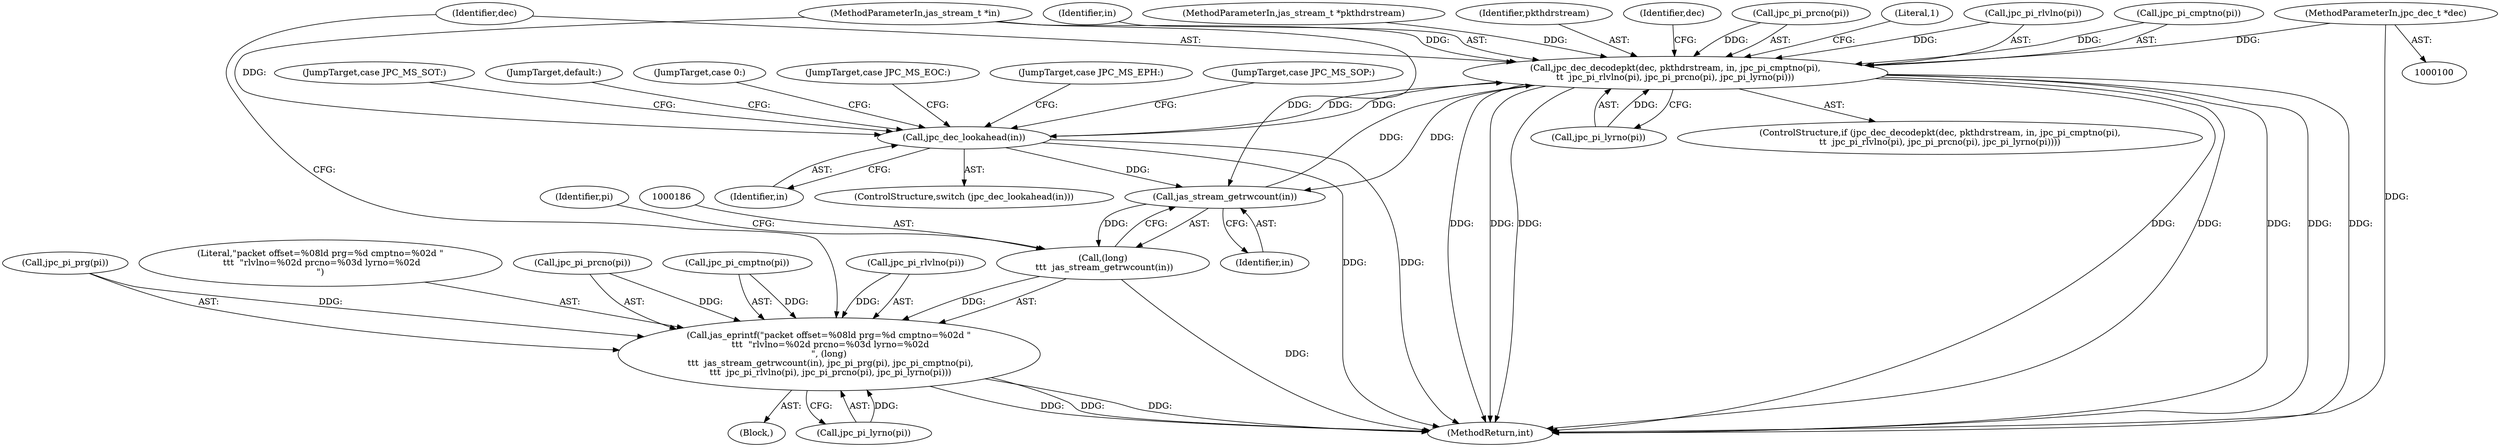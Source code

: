 digraph "0_jasper_aa0b0f79ade5eef8b0e7a214c03f5af54b36ba7d_3@pointer" {
"1000101" [label="(MethodParameterIn,jpc_dec_t *dec)"];
"1000200" [label="(Call,jpc_dec_decodepkt(dec, pkthdrstream, in, jpc_pi_cmptno(pi),\n\t\t  jpc_pi_rlvlno(pi), jpc_pi_prcno(pi), jpc_pi_lyrno(pi)))"];
"1000134" [label="(Call,jpc_dec_lookahead(in))"];
"1000187" [label="(Call,jas_stream_getrwcount(in))"];
"1000185" [label="(Call,(long)\n \t\t\t  jas_stream_getrwcount(in))"];
"1000183" [label="(Call,jas_eprintf(\"packet offset=%08ld prg=%d cmptno=%02d \"\n \t\t\t  \"rlvlno=%02d prcno=%03d lyrno=%02d\n\", (long)\n \t\t\t  jas_stream_getrwcount(in), jpc_pi_prg(pi), jpc_pi_cmptno(pi),\n \t\t\t  jpc_pi_rlvlno(pi), jpc_pi_prcno(pi), jpc_pi_lyrno(pi)))"];
"1000182" [label="(Block,)"];
"1000197" [label="(Call,jpc_pi_lyrno(pi))"];
"1000188" [label="(Identifier,in)"];
"1000191" [label="(Call,jpc_pi_cmptno(pi))"];
"1000137" [label="(JumpTarget,case JPC_MS_EOC:)"];
"1000143" [label="(JumpTarget,case JPC_MS_EPH:)"];
"1000215" [label="(Literal,1)"];
"1000222" [label="(MethodReturn,int)"];
"1000206" [label="(Call,jpc_pi_rlvlno(pi))"];
"1000204" [label="(Call,jpc_pi_cmptno(pi))"];
"1000210" [label="(Call,jpc_pi_lyrno(pi))"];
"1000189" [label="(Call,jpc_pi_prg(pi))"];
"1000190" [label="(Identifier,pi)"];
"1000184" [label="(Literal,\"packet offset=%08ld prg=%d cmptno=%02d \"\n \t\t\t  \"rlvlno=%02d prcno=%03d lyrno=%02d\n\")"];
"1000142" [label="(JumpTarget,case JPC_MS_SOP:)"];
"1000101" [label="(MethodParameterIn,jpc_dec_t *dec)"];
"1000138" [label="(JumpTarget,case JPC_MS_SOT:)"];
"1000135" [label="(Identifier,in)"];
"1000203" [label="(Identifier,in)"];
"1000200" [label="(Call,jpc_dec_decodepkt(dec, pkthdrstream, in, jpc_pi_cmptno(pi),\n\t\t  jpc_pi_rlvlno(pi), jpc_pi_prcno(pi), jpc_pi_lyrno(pi)))"];
"1000146" [label="(JumpTarget,default:)"];
"1000183" [label="(Call,jas_eprintf(\"packet offset=%08ld prg=%d cmptno=%02d \"\n \t\t\t  \"rlvlno=%02d prcno=%03d lyrno=%02d\n\", (long)\n \t\t\t  jas_stream_getrwcount(in), jpc_pi_prg(pi), jpc_pi_cmptno(pi),\n \t\t\t  jpc_pi_rlvlno(pi), jpc_pi_prcno(pi), jpc_pi_lyrno(pi)))"];
"1000133" [label="(ControlStructure,switch (jpc_dec_lookahead(in)))"];
"1000187" [label="(Call,jas_stream_getrwcount(in))"];
"1000103" [label="(MethodParameterIn,jas_stream_t *in)"];
"1000102" [label="(MethodParameterIn,jas_stream_t *pkthdrstream)"];
"1000202" [label="(Identifier,pkthdrstream)"];
"1000195" [label="(Call,jpc_pi_prcno(pi))"];
"1000201" [label="(Identifier,dec)"];
"1000134" [label="(Call,jpc_dec_lookahead(in))"];
"1000218" [label="(Identifier,dec)"];
"1000208" [label="(Call,jpc_pi_prcno(pi))"];
"1000199" [label="(ControlStructure,if (jpc_dec_decodepkt(dec, pkthdrstream, in, jpc_pi_cmptno(pi),\n\t\t  jpc_pi_rlvlno(pi), jpc_pi_prcno(pi), jpc_pi_lyrno(pi))))"];
"1000185" [label="(Call,(long)\n \t\t\t  jas_stream_getrwcount(in))"];
"1000193" [label="(Call,jpc_pi_rlvlno(pi))"];
"1000144" [label="(JumpTarget,case 0:)"];
"1000101" -> "1000100"  [label="AST: "];
"1000101" -> "1000222"  [label="DDG: "];
"1000101" -> "1000200"  [label="DDG: "];
"1000200" -> "1000199"  [label="AST: "];
"1000200" -> "1000210"  [label="CFG: "];
"1000201" -> "1000200"  [label="AST: "];
"1000202" -> "1000200"  [label="AST: "];
"1000203" -> "1000200"  [label="AST: "];
"1000204" -> "1000200"  [label="AST: "];
"1000206" -> "1000200"  [label="AST: "];
"1000208" -> "1000200"  [label="AST: "];
"1000210" -> "1000200"  [label="AST: "];
"1000215" -> "1000200"  [label="CFG: "];
"1000218" -> "1000200"  [label="CFG: "];
"1000200" -> "1000222"  [label="DDG: "];
"1000200" -> "1000222"  [label="DDG: "];
"1000200" -> "1000222"  [label="DDG: "];
"1000200" -> "1000222"  [label="DDG: "];
"1000200" -> "1000222"  [label="DDG: "];
"1000200" -> "1000222"  [label="DDG: "];
"1000200" -> "1000222"  [label="DDG: "];
"1000200" -> "1000222"  [label="DDG: "];
"1000200" -> "1000134"  [label="DDG: "];
"1000200" -> "1000187"  [label="DDG: "];
"1000102" -> "1000200"  [label="DDG: "];
"1000187" -> "1000200"  [label="DDG: "];
"1000134" -> "1000200"  [label="DDG: "];
"1000103" -> "1000200"  [label="DDG: "];
"1000204" -> "1000200"  [label="DDG: "];
"1000206" -> "1000200"  [label="DDG: "];
"1000208" -> "1000200"  [label="DDG: "];
"1000210" -> "1000200"  [label="DDG: "];
"1000134" -> "1000133"  [label="AST: "];
"1000134" -> "1000135"  [label="CFG: "];
"1000135" -> "1000134"  [label="AST: "];
"1000137" -> "1000134"  [label="CFG: "];
"1000138" -> "1000134"  [label="CFG: "];
"1000142" -> "1000134"  [label="CFG: "];
"1000143" -> "1000134"  [label="CFG: "];
"1000144" -> "1000134"  [label="CFG: "];
"1000146" -> "1000134"  [label="CFG: "];
"1000134" -> "1000222"  [label="DDG: "];
"1000134" -> "1000222"  [label="DDG: "];
"1000103" -> "1000134"  [label="DDG: "];
"1000134" -> "1000187"  [label="DDG: "];
"1000187" -> "1000185"  [label="AST: "];
"1000187" -> "1000188"  [label="CFG: "];
"1000188" -> "1000187"  [label="AST: "];
"1000185" -> "1000187"  [label="CFG: "];
"1000187" -> "1000185"  [label="DDG: "];
"1000103" -> "1000187"  [label="DDG: "];
"1000185" -> "1000183"  [label="AST: "];
"1000186" -> "1000185"  [label="AST: "];
"1000190" -> "1000185"  [label="CFG: "];
"1000185" -> "1000222"  [label="DDG: "];
"1000185" -> "1000183"  [label="DDG: "];
"1000183" -> "1000182"  [label="AST: "];
"1000183" -> "1000197"  [label="CFG: "];
"1000184" -> "1000183"  [label="AST: "];
"1000189" -> "1000183"  [label="AST: "];
"1000191" -> "1000183"  [label="AST: "];
"1000193" -> "1000183"  [label="AST: "];
"1000195" -> "1000183"  [label="AST: "];
"1000197" -> "1000183"  [label="AST: "];
"1000201" -> "1000183"  [label="CFG: "];
"1000183" -> "1000222"  [label="DDG: "];
"1000183" -> "1000222"  [label="DDG: "];
"1000183" -> "1000222"  [label="DDG: "];
"1000189" -> "1000183"  [label="DDG: "];
"1000191" -> "1000183"  [label="DDG: "];
"1000193" -> "1000183"  [label="DDG: "];
"1000195" -> "1000183"  [label="DDG: "];
"1000197" -> "1000183"  [label="DDG: "];
}
